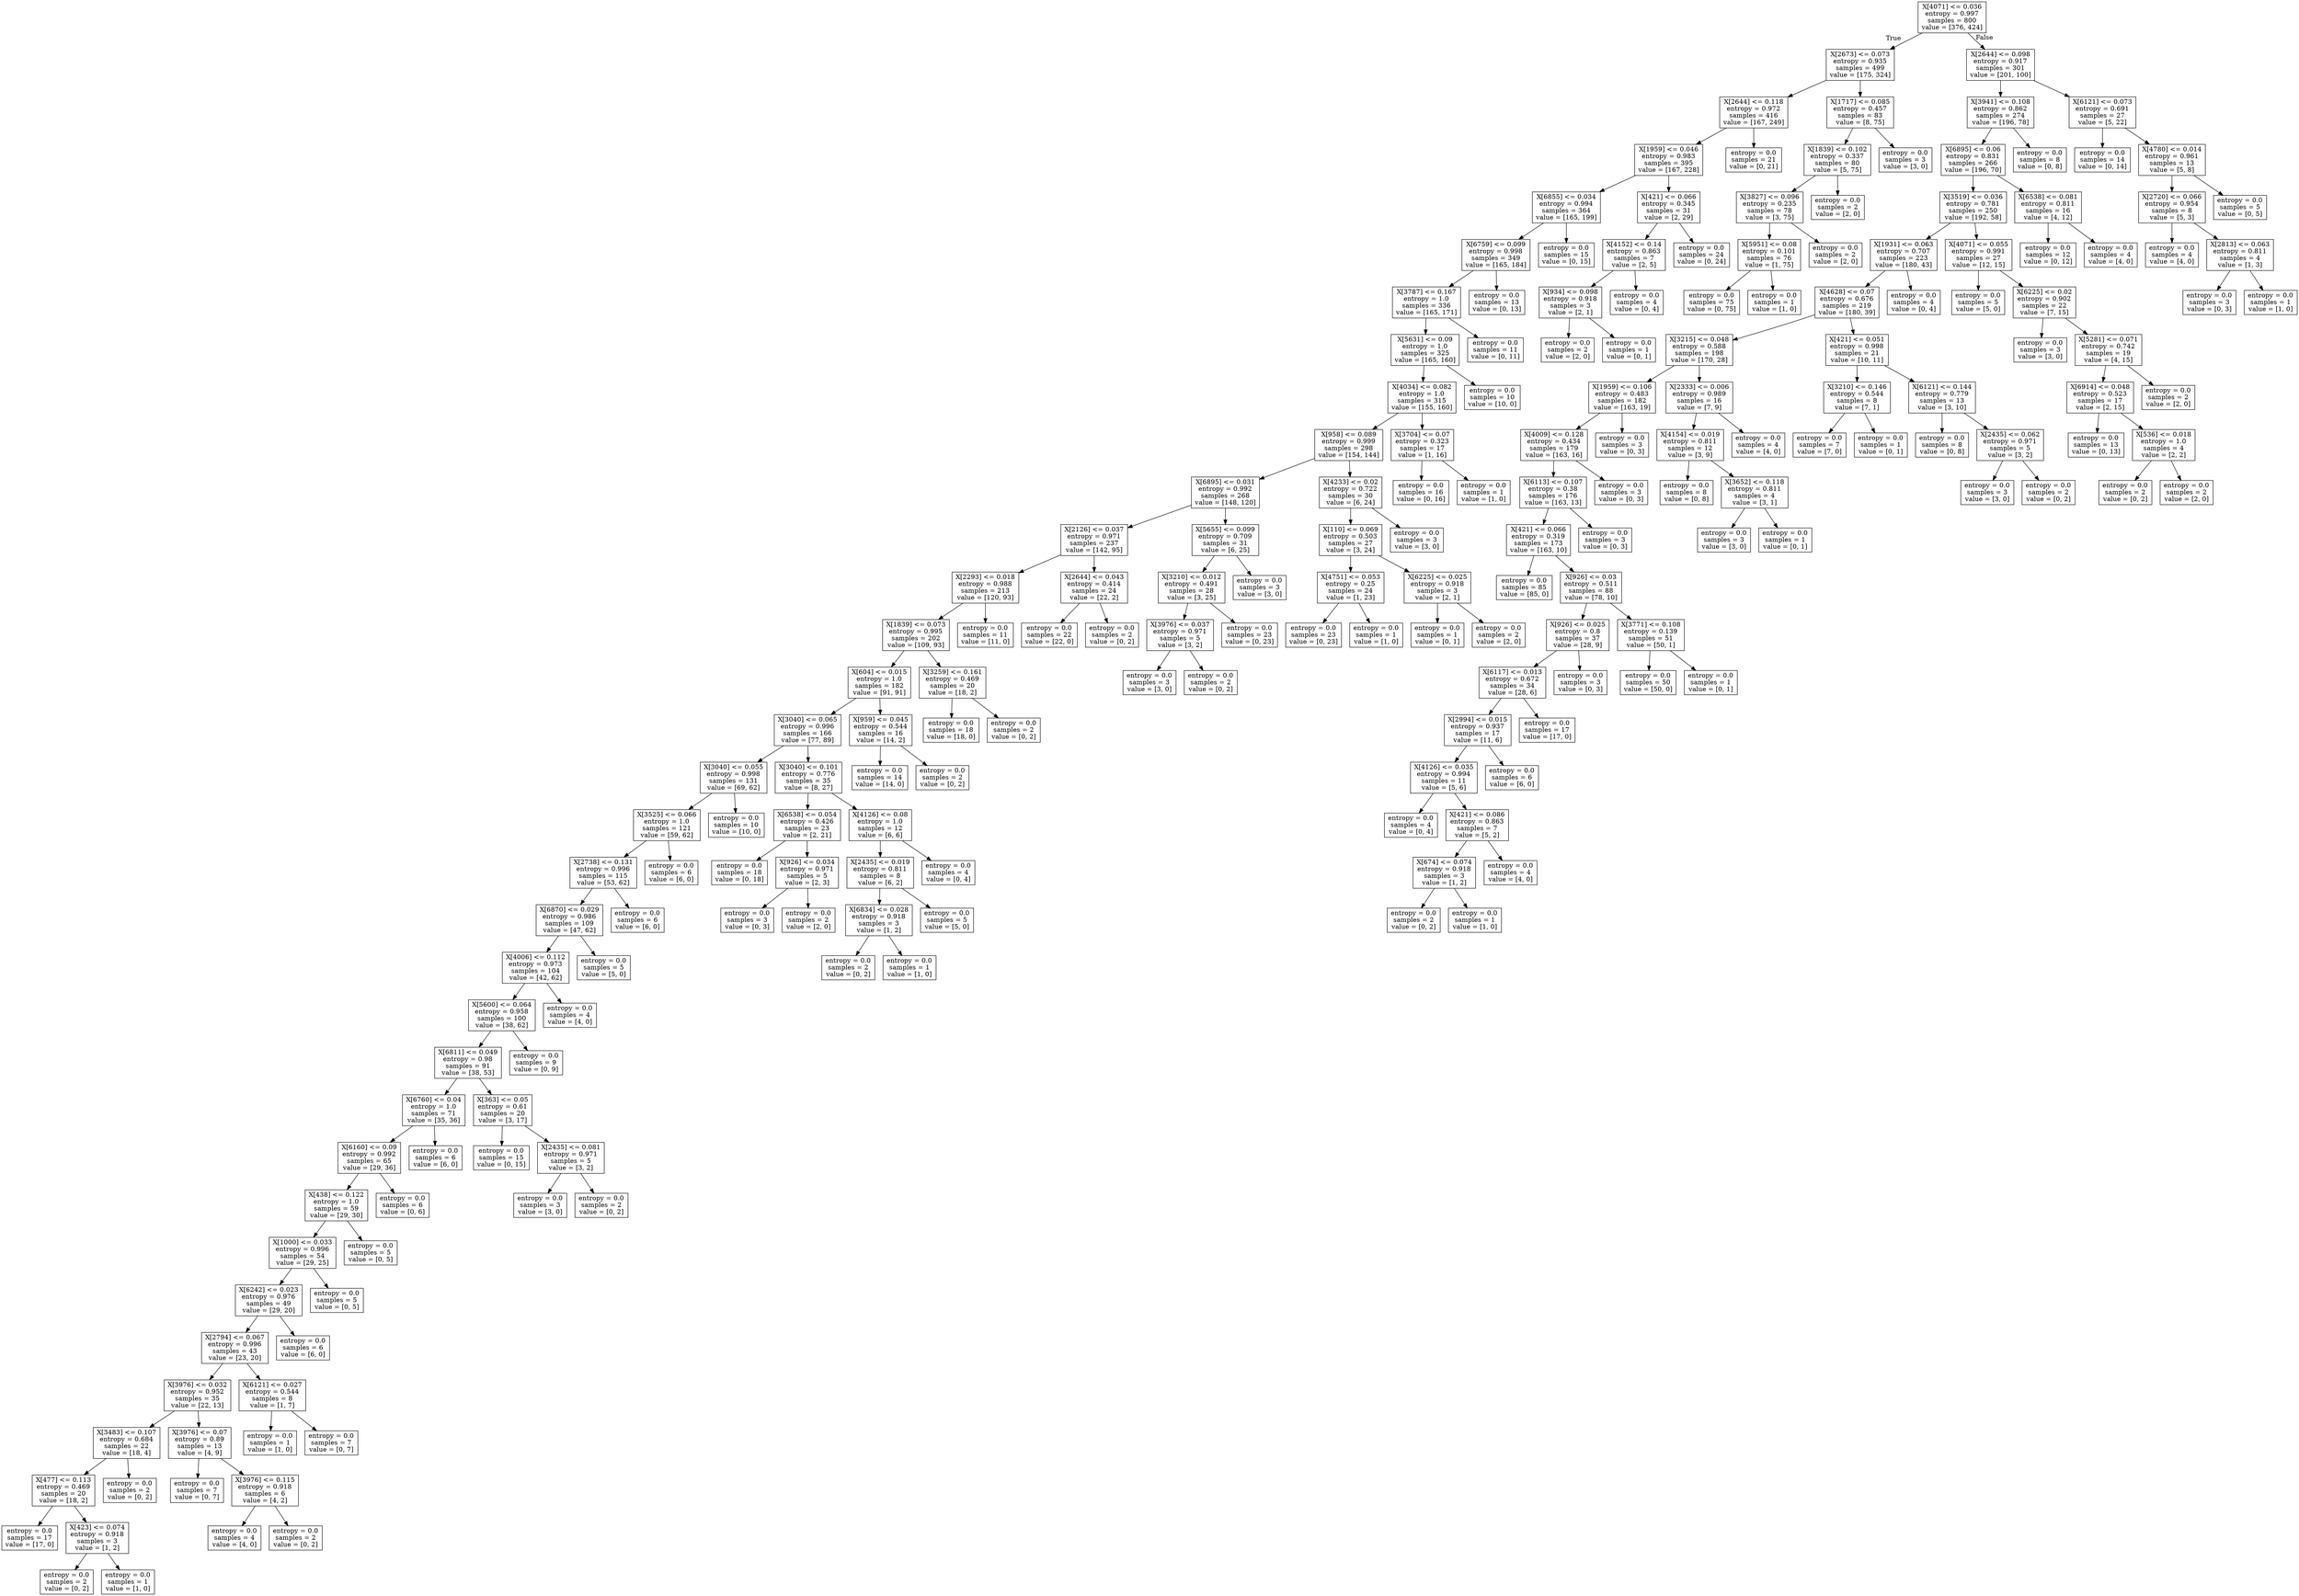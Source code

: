 digraph Tree {
node [shape=box] ;
0 [label="X[4071] <= 0.036\nentropy = 0.997\nsamples = 800\nvalue = [376, 424]"] ;
1 [label="X[2673] <= 0.073\nentropy = 0.935\nsamples = 499\nvalue = [175, 324]"] ;
0 -> 1 [labeldistance=2.5, labelangle=45, headlabel="True"] ;
2 [label="X[2644] <= 0.118\nentropy = 0.972\nsamples = 416\nvalue = [167, 249]"] ;
1 -> 2 ;
3 [label="X[1959] <= 0.046\nentropy = 0.983\nsamples = 395\nvalue = [167, 228]"] ;
2 -> 3 ;
4 [label="X[6855] <= 0.034\nentropy = 0.994\nsamples = 364\nvalue = [165, 199]"] ;
3 -> 4 ;
5 [label="X[6759] <= 0.099\nentropy = 0.998\nsamples = 349\nvalue = [165, 184]"] ;
4 -> 5 ;
6 [label="X[3787] <= 0.167\nentropy = 1.0\nsamples = 336\nvalue = [165, 171]"] ;
5 -> 6 ;
7 [label="X[5631] <= 0.09\nentropy = 1.0\nsamples = 325\nvalue = [165, 160]"] ;
6 -> 7 ;
8 [label="X[4034] <= 0.082\nentropy = 1.0\nsamples = 315\nvalue = [155, 160]"] ;
7 -> 8 ;
9 [label="X[958] <= 0.089\nentropy = 0.999\nsamples = 298\nvalue = [154, 144]"] ;
8 -> 9 ;
10 [label="X[6895] <= 0.031\nentropy = 0.992\nsamples = 268\nvalue = [148, 120]"] ;
9 -> 10 ;
11 [label="X[2126] <= 0.037\nentropy = 0.971\nsamples = 237\nvalue = [142, 95]"] ;
10 -> 11 ;
12 [label="X[2293] <= 0.018\nentropy = 0.988\nsamples = 213\nvalue = [120, 93]"] ;
11 -> 12 ;
13 [label="X[1839] <= 0.073\nentropy = 0.995\nsamples = 202\nvalue = [109, 93]"] ;
12 -> 13 ;
14 [label="X[604] <= 0.015\nentropy = 1.0\nsamples = 182\nvalue = [91, 91]"] ;
13 -> 14 ;
15 [label="X[3040] <= 0.065\nentropy = 0.996\nsamples = 166\nvalue = [77, 89]"] ;
14 -> 15 ;
16 [label="X[3040] <= 0.055\nentropy = 0.998\nsamples = 131\nvalue = [69, 62]"] ;
15 -> 16 ;
17 [label="X[3525] <= 0.066\nentropy = 1.0\nsamples = 121\nvalue = [59, 62]"] ;
16 -> 17 ;
18 [label="X[2738] <= 0.131\nentropy = 0.996\nsamples = 115\nvalue = [53, 62]"] ;
17 -> 18 ;
19 [label="X[6870] <= 0.029\nentropy = 0.986\nsamples = 109\nvalue = [47, 62]"] ;
18 -> 19 ;
20 [label="X[4006] <= 0.112\nentropy = 0.973\nsamples = 104\nvalue = [42, 62]"] ;
19 -> 20 ;
21 [label="X[5600] <= 0.064\nentropy = 0.958\nsamples = 100\nvalue = [38, 62]"] ;
20 -> 21 ;
22 [label="X[6811] <= 0.049\nentropy = 0.98\nsamples = 91\nvalue = [38, 53]"] ;
21 -> 22 ;
23 [label="X[6760] <= 0.04\nentropy = 1.0\nsamples = 71\nvalue = [35, 36]"] ;
22 -> 23 ;
24 [label="X[6160] <= 0.09\nentropy = 0.992\nsamples = 65\nvalue = [29, 36]"] ;
23 -> 24 ;
25 [label="X[438] <= 0.122\nentropy = 1.0\nsamples = 59\nvalue = [29, 30]"] ;
24 -> 25 ;
26 [label="X[1000] <= 0.033\nentropy = 0.996\nsamples = 54\nvalue = [29, 25]"] ;
25 -> 26 ;
27 [label="X[6242] <= 0.023\nentropy = 0.976\nsamples = 49\nvalue = [29, 20]"] ;
26 -> 27 ;
28 [label="X[2794] <= 0.067\nentropy = 0.996\nsamples = 43\nvalue = [23, 20]"] ;
27 -> 28 ;
29 [label="X[3976] <= 0.032\nentropy = 0.952\nsamples = 35\nvalue = [22, 13]"] ;
28 -> 29 ;
30 [label="X[3483] <= 0.107\nentropy = 0.684\nsamples = 22\nvalue = [18, 4]"] ;
29 -> 30 ;
31 [label="X[477] <= 0.113\nentropy = 0.469\nsamples = 20\nvalue = [18, 2]"] ;
30 -> 31 ;
32 [label="entropy = 0.0\nsamples = 17\nvalue = [17, 0]"] ;
31 -> 32 ;
33 [label="X[423] <= 0.074\nentropy = 0.918\nsamples = 3\nvalue = [1, 2]"] ;
31 -> 33 ;
34 [label="entropy = 0.0\nsamples = 2\nvalue = [0, 2]"] ;
33 -> 34 ;
35 [label="entropy = 0.0\nsamples = 1\nvalue = [1, 0]"] ;
33 -> 35 ;
36 [label="entropy = 0.0\nsamples = 2\nvalue = [0, 2]"] ;
30 -> 36 ;
37 [label="X[3976] <= 0.07\nentropy = 0.89\nsamples = 13\nvalue = [4, 9]"] ;
29 -> 37 ;
38 [label="entropy = 0.0\nsamples = 7\nvalue = [0, 7]"] ;
37 -> 38 ;
39 [label="X[3976] <= 0.115\nentropy = 0.918\nsamples = 6\nvalue = [4, 2]"] ;
37 -> 39 ;
40 [label="entropy = 0.0\nsamples = 4\nvalue = [4, 0]"] ;
39 -> 40 ;
41 [label="entropy = 0.0\nsamples = 2\nvalue = [0, 2]"] ;
39 -> 41 ;
42 [label="X[6121] <= 0.027\nentropy = 0.544\nsamples = 8\nvalue = [1, 7]"] ;
28 -> 42 ;
43 [label="entropy = 0.0\nsamples = 1\nvalue = [1, 0]"] ;
42 -> 43 ;
44 [label="entropy = 0.0\nsamples = 7\nvalue = [0, 7]"] ;
42 -> 44 ;
45 [label="entropy = 0.0\nsamples = 6\nvalue = [6, 0]"] ;
27 -> 45 ;
46 [label="entropy = 0.0\nsamples = 5\nvalue = [0, 5]"] ;
26 -> 46 ;
47 [label="entropy = 0.0\nsamples = 5\nvalue = [0, 5]"] ;
25 -> 47 ;
48 [label="entropy = 0.0\nsamples = 6\nvalue = [0, 6]"] ;
24 -> 48 ;
49 [label="entropy = 0.0\nsamples = 6\nvalue = [6, 0]"] ;
23 -> 49 ;
50 [label="X[363] <= 0.05\nentropy = 0.61\nsamples = 20\nvalue = [3, 17]"] ;
22 -> 50 ;
51 [label="entropy = 0.0\nsamples = 15\nvalue = [0, 15]"] ;
50 -> 51 ;
52 [label="X[2435] <= 0.081\nentropy = 0.971\nsamples = 5\nvalue = [3, 2]"] ;
50 -> 52 ;
53 [label="entropy = 0.0\nsamples = 3\nvalue = [3, 0]"] ;
52 -> 53 ;
54 [label="entropy = 0.0\nsamples = 2\nvalue = [0, 2]"] ;
52 -> 54 ;
55 [label="entropy = 0.0\nsamples = 9\nvalue = [0, 9]"] ;
21 -> 55 ;
56 [label="entropy = 0.0\nsamples = 4\nvalue = [4, 0]"] ;
20 -> 56 ;
57 [label="entropy = 0.0\nsamples = 5\nvalue = [5, 0]"] ;
19 -> 57 ;
58 [label="entropy = 0.0\nsamples = 6\nvalue = [6, 0]"] ;
18 -> 58 ;
59 [label="entropy = 0.0\nsamples = 6\nvalue = [6, 0]"] ;
17 -> 59 ;
60 [label="entropy = 0.0\nsamples = 10\nvalue = [10, 0]"] ;
16 -> 60 ;
61 [label="X[3040] <= 0.101\nentropy = 0.776\nsamples = 35\nvalue = [8, 27]"] ;
15 -> 61 ;
62 [label="X[6538] <= 0.054\nentropy = 0.426\nsamples = 23\nvalue = [2, 21]"] ;
61 -> 62 ;
63 [label="entropy = 0.0\nsamples = 18\nvalue = [0, 18]"] ;
62 -> 63 ;
64 [label="X[926] <= 0.034\nentropy = 0.971\nsamples = 5\nvalue = [2, 3]"] ;
62 -> 64 ;
65 [label="entropy = 0.0\nsamples = 3\nvalue = [0, 3]"] ;
64 -> 65 ;
66 [label="entropy = 0.0\nsamples = 2\nvalue = [2, 0]"] ;
64 -> 66 ;
67 [label="X[4126] <= 0.08\nentropy = 1.0\nsamples = 12\nvalue = [6, 6]"] ;
61 -> 67 ;
68 [label="X[2435] <= 0.019\nentropy = 0.811\nsamples = 8\nvalue = [6, 2]"] ;
67 -> 68 ;
69 [label="X[6834] <= 0.028\nentropy = 0.918\nsamples = 3\nvalue = [1, 2]"] ;
68 -> 69 ;
70 [label="entropy = 0.0\nsamples = 2\nvalue = [0, 2]"] ;
69 -> 70 ;
71 [label="entropy = 0.0\nsamples = 1\nvalue = [1, 0]"] ;
69 -> 71 ;
72 [label="entropy = 0.0\nsamples = 5\nvalue = [5, 0]"] ;
68 -> 72 ;
73 [label="entropy = 0.0\nsamples = 4\nvalue = [0, 4]"] ;
67 -> 73 ;
74 [label="X[959] <= 0.045\nentropy = 0.544\nsamples = 16\nvalue = [14, 2]"] ;
14 -> 74 ;
75 [label="entropy = 0.0\nsamples = 14\nvalue = [14, 0]"] ;
74 -> 75 ;
76 [label="entropy = 0.0\nsamples = 2\nvalue = [0, 2]"] ;
74 -> 76 ;
77 [label="X[3259] <= 0.161\nentropy = 0.469\nsamples = 20\nvalue = [18, 2]"] ;
13 -> 77 ;
78 [label="entropy = 0.0\nsamples = 18\nvalue = [18, 0]"] ;
77 -> 78 ;
79 [label="entropy = 0.0\nsamples = 2\nvalue = [0, 2]"] ;
77 -> 79 ;
80 [label="entropy = 0.0\nsamples = 11\nvalue = [11, 0]"] ;
12 -> 80 ;
81 [label="X[2644] <= 0.043\nentropy = 0.414\nsamples = 24\nvalue = [22, 2]"] ;
11 -> 81 ;
82 [label="entropy = 0.0\nsamples = 22\nvalue = [22, 0]"] ;
81 -> 82 ;
83 [label="entropy = 0.0\nsamples = 2\nvalue = [0, 2]"] ;
81 -> 83 ;
84 [label="X[5655] <= 0.099\nentropy = 0.709\nsamples = 31\nvalue = [6, 25]"] ;
10 -> 84 ;
85 [label="X[3210] <= 0.012\nentropy = 0.491\nsamples = 28\nvalue = [3, 25]"] ;
84 -> 85 ;
86 [label="X[3976] <= 0.037\nentropy = 0.971\nsamples = 5\nvalue = [3, 2]"] ;
85 -> 86 ;
87 [label="entropy = 0.0\nsamples = 3\nvalue = [3, 0]"] ;
86 -> 87 ;
88 [label="entropy = 0.0\nsamples = 2\nvalue = [0, 2]"] ;
86 -> 88 ;
89 [label="entropy = 0.0\nsamples = 23\nvalue = [0, 23]"] ;
85 -> 89 ;
90 [label="entropy = 0.0\nsamples = 3\nvalue = [3, 0]"] ;
84 -> 90 ;
91 [label="X[4233] <= 0.02\nentropy = 0.722\nsamples = 30\nvalue = [6, 24]"] ;
9 -> 91 ;
92 [label="X[110] <= 0.069\nentropy = 0.503\nsamples = 27\nvalue = [3, 24]"] ;
91 -> 92 ;
93 [label="X[4751] <= 0.053\nentropy = 0.25\nsamples = 24\nvalue = [1, 23]"] ;
92 -> 93 ;
94 [label="entropy = 0.0\nsamples = 23\nvalue = [0, 23]"] ;
93 -> 94 ;
95 [label="entropy = 0.0\nsamples = 1\nvalue = [1, 0]"] ;
93 -> 95 ;
96 [label="X[6225] <= 0.025\nentropy = 0.918\nsamples = 3\nvalue = [2, 1]"] ;
92 -> 96 ;
97 [label="entropy = 0.0\nsamples = 1\nvalue = [0, 1]"] ;
96 -> 97 ;
98 [label="entropy = 0.0\nsamples = 2\nvalue = [2, 0]"] ;
96 -> 98 ;
99 [label="entropy = 0.0\nsamples = 3\nvalue = [3, 0]"] ;
91 -> 99 ;
100 [label="X[3704] <= 0.07\nentropy = 0.323\nsamples = 17\nvalue = [1, 16]"] ;
8 -> 100 ;
101 [label="entropy = 0.0\nsamples = 16\nvalue = [0, 16]"] ;
100 -> 101 ;
102 [label="entropy = 0.0\nsamples = 1\nvalue = [1, 0]"] ;
100 -> 102 ;
103 [label="entropy = 0.0\nsamples = 10\nvalue = [10, 0]"] ;
7 -> 103 ;
104 [label="entropy = 0.0\nsamples = 11\nvalue = [0, 11]"] ;
6 -> 104 ;
105 [label="entropy = 0.0\nsamples = 13\nvalue = [0, 13]"] ;
5 -> 105 ;
106 [label="entropy = 0.0\nsamples = 15\nvalue = [0, 15]"] ;
4 -> 106 ;
107 [label="X[421] <= 0.066\nentropy = 0.345\nsamples = 31\nvalue = [2, 29]"] ;
3 -> 107 ;
108 [label="X[4152] <= 0.14\nentropy = 0.863\nsamples = 7\nvalue = [2, 5]"] ;
107 -> 108 ;
109 [label="X[934] <= 0.098\nentropy = 0.918\nsamples = 3\nvalue = [2, 1]"] ;
108 -> 109 ;
110 [label="entropy = 0.0\nsamples = 2\nvalue = [2, 0]"] ;
109 -> 110 ;
111 [label="entropy = 0.0\nsamples = 1\nvalue = [0, 1]"] ;
109 -> 111 ;
112 [label="entropy = 0.0\nsamples = 4\nvalue = [0, 4]"] ;
108 -> 112 ;
113 [label="entropy = 0.0\nsamples = 24\nvalue = [0, 24]"] ;
107 -> 113 ;
114 [label="entropy = 0.0\nsamples = 21\nvalue = [0, 21]"] ;
2 -> 114 ;
115 [label="X[1717] <= 0.085\nentropy = 0.457\nsamples = 83\nvalue = [8, 75]"] ;
1 -> 115 ;
116 [label="X[1839] <= 0.102\nentropy = 0.337\nsamples = 80\nvalue = [5, 75]"] ;
115 -> 116 ;
117 [label="X[3827] <= 0.096\nentropy = 0.235\nsamples = 78\nvalue = [3, 75]"] ;
116 -> 117 ;
118 [label="X[5951] <= 0.08\nentropy = 0.101\nsamples = 76\nvalue = [1, 75]"] ;
117 -> 118 ;
119 [label="entropy = 0.0\nsamples = 75\nvalue = [0, 75]"] ;
118 -> 119 ;
120 [label="entropy = 0.0\nsamples = 1\nvalue = [1, 0]"] ;
118 -> 120 ;
121 [label="entropy = 0.0\nsamples = 2\nvalue = [2, 0]"] ;
117 -> 121 ;
122 [label="entropy = 0.0\nsamples = 2\nvalue = [2, 0]"] ;
116 -> 122 ;
123 [label="entropy = 0.0\nsamples = 3\nvalue = [3, 0]"] ;
115 -> 123 ;
124 [label="X[2644] <= 0.098\nentropy = 0.917\nsamples = 301\nvalue = [201, 100]"] ;
0 -> 124 [labeldistance=2.5, labelangle=-45, headlabel="False"] ;
125 [label="X[3941] <= 0.108\nentropy = 0.862\nsamples = 274\nvalue = [196, 78]"] ;
124 -> 125 ;
126 [label="X[6895] <= 0.06\nentropy = 0.831\nsamples = 266\nvalue = [196, 70]"] ;
125 -> 126 ;
127 [label="X[3519] <= 0.036\nentropy = 0.781\nsamples = 250\nvalue = [192, 58]"] ;
126 -> 127 ;
128 [label="X[1931] <= 0.063\nentropy = 0.707\nsamples = 223\nvalue = [180, 43]"] ;
127 -> 128 ;
129 [label="X[4628] <= 0.07\nentropy = 0.676\nsamples = 219\nvalue = [180, 39]"] ;
128 -> 129 ;
130 [label="X[3215] <= 0.048\nentropy = 0.588\nsamples = 198\nvalue = [170, 28]"] ;
129 -> 130 ;
131 [label="X[1959] <= 0.106\nentropy = 0.483\nsamples = 182\nvalue = [163, 19]"] ;
130 -> 131 ;
132 [label="X[4009] <= 0.128\nentropy = 0.434\nsamples = 179\nvalue = [163, 16]"] ;
131 -> 132 ;
133 [label="X[6113] <= 0.107\nentropy = 0.38\nsamples = 176\nvalue = [163, 13]"] ;
132 -> 133 ;
134 [label="X[421] <= 0.066\nentropy = 0.319\nsamples = 173\nvalue = [163, 10]"] ;
133 -> 134 ;
135 [label="entropy = 0.0\nsamples = 85\nvalue = [85, 0]"] ;
134 -> 135 ;
136 [label="X[926] <= 0.03\nentropy = 0.511\nsamples = 88\nvalue = [78, 10]"] ;
134 -> 136 ;
137 [label="X[926] <= 0.025\nentropy = 0.8\nsamples = 37\nvalue = [28, 9]"] ;
136 -> 137 ;
138 [label="X[6117] <= 0.013\nentropy = 0.672\nsamples = 34\nvalue = [28, 6]"] ;
137 -> 138 ;
139 [label="X[2994] <= 0.015\nentropy = 0.937\nsamples = 17\nvalue = [11, 6]"] ;
138 -> 139 ;
140 [label="X[4126] <= 0.035\nentropy = 0.994\nsamples = 11\nvalue = [5, 6]"] ;
139 -> 140 ;
141 [label="entropy = 0.0\nsamples = 4\nvalue = [0, 4]"] ;
140 -> 141 ;
142 [label="X[421] <= 0.086\nentropy = 0.863\nsamples = 7\nvalue = [5, 2]"] ;
140 -> 142 ;
143 [label="X[674] <= 0.074\nentropy = 0.918\nsamples = 3\nvalue = [1, 2]"] ;
142 -> 143 ;
144 [label="entropy = 0.0\nsamples = 2\nvalue = [0, 2]"] ;
143 -> 144 ;
145 [label="entropy = 0.0\nsamples = 1\nvalue = [1, 0]"] ;
143 -> 145 ;
146 [label="entropy = 0.0\nsamples = 4\nvalue = [4, 0]"] ;
142 -> 146 ;
147 [label="entropy = 0.0\nsamples = 6\nvalue = [6, 0]"] ;
139 -> 147 ;
148 [label="entropy = 0.0\nsamples = 17\nvalue = [17, 0]"] ;
138 -> 148 ;
149 [label="entropy = 0.0\nsamples = 3\nvalue = [0, 3]"] ;
137 -> 149 ;
150 [label="X[3771] <= 0.108\nentropy = 0.139\nsamples = 51\nvalue = [50, 1]"] ;
136 -> 150 ;
151 [label="entropy = 0.0\nsamples = 50\nvalue = [50, 0]"] ;
150 -> 151 ;
152 [label="entropy = 0.0\nsamples = 1\nvalue = [0, 1]"] ;
150 -> 152 ;
153 [label="entropy = 0.0\nsamples = 3\nvalue = [0, 3]"] ;
133 -> 153 ;
154 [label="entropy = 0.0\nsamples = 3\nvalue = [0, 3]"] ;
132 -> 154 ;
155 [label="entropy = 0.0\nsamples = 3\nvalue = [0, 3]"] ;
131 -> 155 ;
156 [label="X[2333] <= 0.006\nentropy = 0.989\nsamples = 16\nvalue = [7, 9]"] ;
130 -> 156 ;
157 [label="X[4154] <= 0.019\nentropy = 0.811\nsamples = 12\nvalue = [3, 9]"] ;
156 -> 157 ;
158 [label="entropy = 0.0\nsamples = 8\nvalue = [0, 8]"] ;
157 -> 158 ;
159 [label="X[3652] <= 0.118\nentropy = 0.811\nsamples = 4\nvalue = [3, 1]"] ;
157 -> 159 ;
160 [label="entropy = 0.0\nsamples = 3\nvalue = [3, 0]"] ;
159 -> 160 ;
161 [label="entropy = 0.0\nsamples = 1\nvalue = [0, 1]"] ;
159 -> 161 ;
162 [label="entropy = 0.0\nsamples = 4\nvalue = [4, 0]"] ;
156 -> 162 ;
163 [label="X[421] <= 0.051\nentropy = 0.998\nsamples = 21\nvalue = [10, 11]"] ;
129 -> 163 ;
164 [label="X[3210] <= 0.146\nentropy = 0.544\nsamples = 8\nvalue = [7, 1]"] ;
163 -> 164 ;
165 [label="entropy = 0.0\nsamples = 7\nvalue = [7, 0]"] ;
164 -> 165 ;
166 [label="entropy = 0.0\nsamples = 1\nvalue = [0, 1]"] ;
164 -> 166 ;
167 [label="X[6121] <= 0.144\nentropy = 0.779\nsamples = 13\nvalue = [3, 10]"] ;
163 -> 167 ;
168 [label="entropy = 0.0\nsamples = 8\nvalue = [0, 8]"] ;
167 -> 168 ;
169 [label="X[2435] <= 0.062\nentropy = 0.971\nsamples = 5\nvalue = [3, 2]"] ;
167 -> 169 ;
170 [label="entropy = 0.0\nsamples = 3\nvalue = [3, 0]"] ;
169 -> 170 ;
171 [label="entropy = 0.0\nsamples = 2\nvalue = [0, 2]"] ;
169 -> 171 ;
172 [label="entropy = 0.0\nsamples = 4\nvalue = [0, 4]"] ;
128 -> 172 ;
173 [label="X[4071] <= 0.055\nentropy = 0.991\nsamples = 27\nvalue = [12, 15]"] ;
127 -> 173 ;
174 [label="entropy = 0.0\nsamples = 5\nvalue = [5, 0]"] ;
173 -> 174 ;
175 [label="X[6225] <= 0.02\nentropy = 0.902\nsamples = 22\nvalue = [7, 15]"] ;
173 -> 175 ;
176 [label="entropy = 0.0\nsamples = 3\nvalue = [3, 0]"] ;
175 -> 176 ;
177 [label="X[5281] <= 0.071\nentropy = 0.742\nsamples = 19\nvalue = [4, 15]"] ;
175 -> 177 ;
178 [label="X[6914] <= 0.048\nentropy = 0.523\nsamples = 17\nvalue = [2, 15]"] ;
177 -> 178 ;
179 [label="entropy = 0.0\nsamples = 13\nvalue = [0, 13]"] ;
178 -> 179 ;
180 [label="X[536] <= 0.018\nentropy = 1.0\nsamples = 4\nvalue = [2, 2]"] ;
178 -> 180 ;
181 [label="entropy = 0.0\nsamples = 2\nvalue = [0, 2]"] ;
180 -> 181 ;
182 [label="entropy = 0.0\nsamples = 2\nvalue = [2, 0]"] ;
180 -> 182 ;
183 [label="entropy = 0.0\nsamples = 2\nvalue = [2, 0]"] ;
177 -> 183 ;
184 [label="X[6538] <= 0.081\nentropy = 0.811\nsamples = 16\nvalue = [4, 12]"] ;
126 -> 184 ;
185 [label="entropy = 0.0\nsamples = 12\nvalue = [0, 12]"] ;
184 -> 185 ;
186 [label="entropy = 0.0\nsamples = 4\nvalue = [4, 0]"] ;
184 -> 186 ;
187 [label="entropy = 0.0\nsamples = 8\nvalue = [0, 8]"] ;
125 -> 187 ;
188 [label="X[6121] <= 0.073\nentropy = 0.691\nsamples = 27\nvalue = [5, 22]"] ;
124 -> 188 ;
189 [label="entropy = 0.0\nsamples = 14\nvalue = [0, 14]"] ;
188 -> 189 ;
190 [label="X[4780] <= 0.014\nentropy = 0.961\nsamples = 13\nvalue = [5, 8]"] ;
188 -> 190 ;
191 [label="X[2720] <= 0.066\nentropy = 0.954\nsamples = 8\nvalue = [5, 3]"] ;
190 -> 191 ;
192 [label="entropy = 0.0\nsamples = 4\nvalue = [4, 0]"] ;
191 -> 192 ;
193 [label="X[2813] <= 0.063\nentropy = 0.811\nsamples = 4\nvalue = [1, 3]"] ;
191 -> 193 ;
194 [label="entropy = 0.0\nsamples = 3\nvalue = [0, 3]"] ;
193 -> 194 ;
195 [label="entropy = 0.0\nsamples = 1\nvalue = [1, 0]"] ;
193 -> 195 ;
196 [label="entropy = 0.0\nsamples = 5\nvalue = [0, 5]"] ;
190 -> 196 ;
}